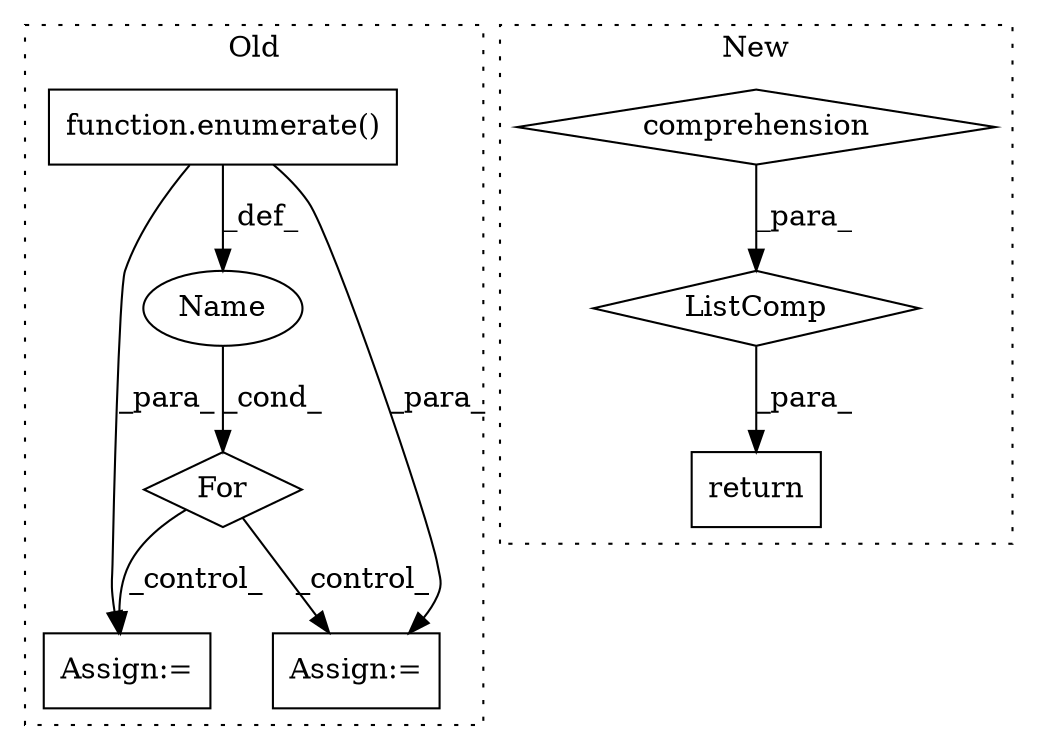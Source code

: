 digraph G {
subgraph cluster0 {
1 [label="function.enumerate()" a="75" s="3060,3111" l="10,1" shape="box"];
4 [label="For" a="107" s="3041,3112" l="4,10" shape="diamond"];
5 [label="Assign:=" a="68" s="3586" l="10" shape="box"];
6 [label="Name" a="87" s="3048" l="8" shape="ellipse"];
7 [label="Assign:=" a="68" s="3773" l="3" shape="box"];
label = "Old";
style="dotted";
}
subgraph cluster1 {
2 [label="ListComp" a="106" s="4380" l="62" shape="diamond"];
3 [label="comprehension" a="45" s="4416" l="3" shape="diamond"];
8 [label="return" a="93" s="4363" l="7" shape="box"];
label = "New";
style="dotted";
}
1 -> 7 [label="_para_"];
1 -> 5 [label="_para_"];
1 -> 6 [label="_def_"];
2 -> 8 [label="_para_"];
3 -> 2 [label="_para_"];
4 -> 7 [label="_control_"];
4 -> 5 [label="_control_"];
6 -> 4 [label="_cond_"];
}